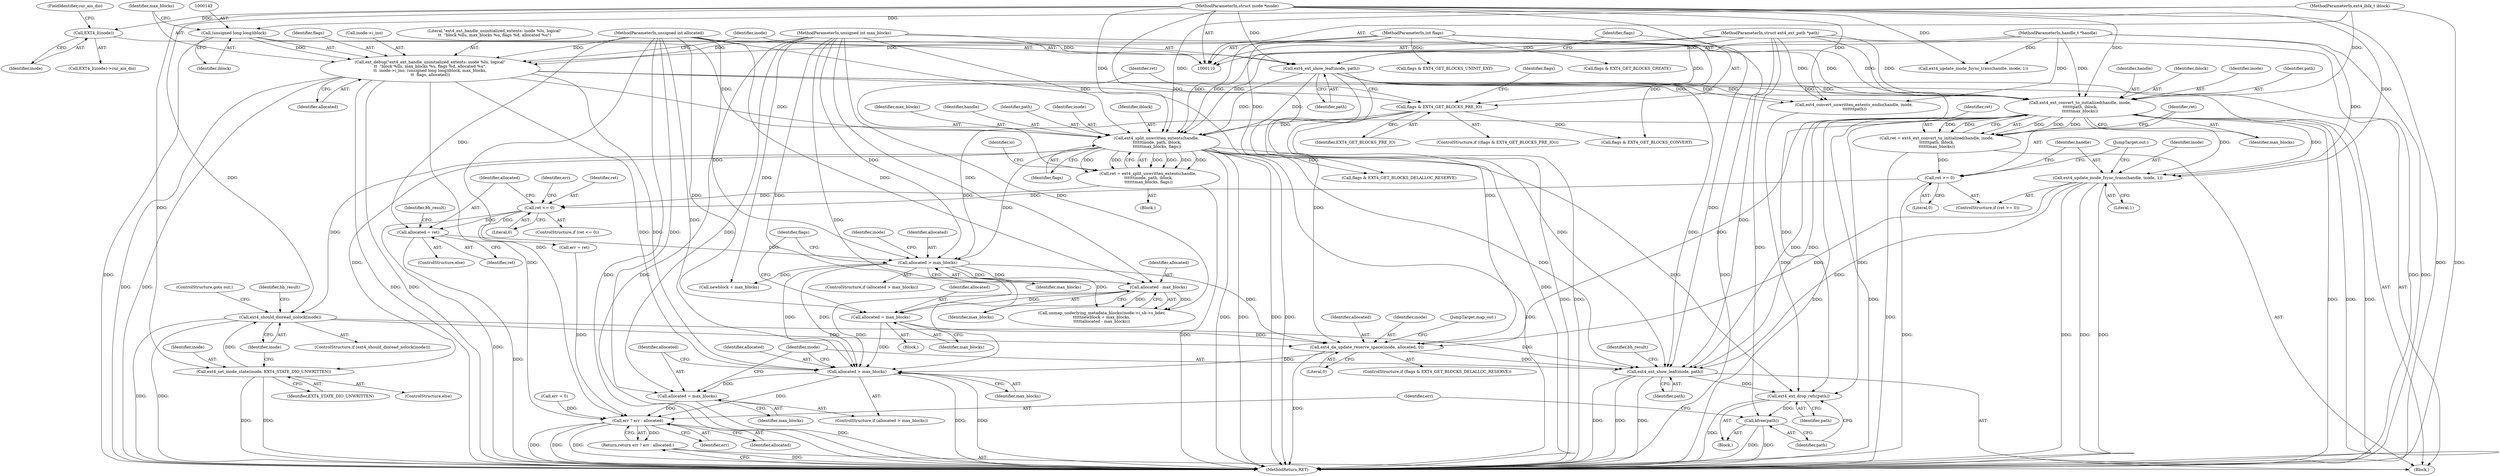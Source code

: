 digraph "0_linux_744692dc059845b2a3022119871846e74d4f6e11_0@API" {
"1000272" [label="(Call,ext4_da_update_reserve_space(inode, allocated, 0))"];
"1000176" [label="(Call,ext4_should_dioread_nolock(inode))"];
"1000157" [label="(Call,ext4_split_unwritten_extents(handle,\n \t\t\t\t\t\tinode, path, iblock,\n \t\t\t\t\t\tmax_blocks, flags))"];
"1000111" [label="(MethodParameterIn,handle_t *handle)"];
"1000147" [label="(Call,ext4_ext_show_leaf(inode, path))"];
"1000133" [label="(Call,EXT4_I(inode))"];
"1000112" [label="(MethodParameterIn,struct inode *inode)"];
"1000115" [label="(MethodParameterIn,struct ext4_ext_path *path)"];
"1000141" [label="(Call,(unsigned long long)iblock)"];
"1000113" [label="(MethodParameterIn,ext4_lblk_t iblock)"];
"1000136" [label="(Call,ext_debug(\"ext4_ext_handle_uninitialized_extents: inode %lu, logical\"\n\t\t  \"block %llu, max_blocks %u, flags %d, allocated %u\",\n\t\t  inode->i_ino, (unsigned long long)iblock, max_blocks,\n\t\t  flags, allocated))"];
"1000114" [label="(MethodParameterIn,unsigned int max_blocks)"];
"1000116" [label="(MethodParameterIn,int flags)"];
"1000117" [label="(MethodParameterIn,unsigned int allocated)"];
"1000151" [label="(Call,flags & EXT4_GET_BLOCKS_PRE_IO)"];
"1000172" [label="(Call,ext4_set_inode_state(inode, EXT4_STATE_DIO_UNWRITTEN))"];
"1000228" [label="(Call,ext4_update_inode_fsync_trans(handle, inode, 1))"];
"1000218" [label="(Call,ext4_ext_convert_to_initialized(handle, inode,\n\t\t\t\t\t\tpath, iblock,\n\t\t\t\t\t\tmax_blocks))"];
"1000265" [label="(Call,allocated = max_blocks)"];
"1000262" [label="(Call,allocated - max_blocks)"];
"1000249" [label="(Call,allocated > max_blocks)"];
"1000243" [label="(Call,allocated = ret)"];
"1000234" [label="(Call,ret <= 0)"];
"1000225" [label="(Call,ret >= 0)"];
"1000216" [label="(Call,ret = ext4_ext_convert_to_initialized(handle, inode,\n\t\t\t\t\t\tpath, iblock,\n\t\t\t\t\t\tmax_blocks))"];
"1000155" [label="(Call,ret = ext4_split_unwritten_extents(handle,\n \t\t\t\t\t\tinode, path, iblock,\n \t\t\t\t\t\tmax_blocks, flags))"];
"1000281" [label="(Call,allocated > max_blocks)"];
"1000284" [label="(Call,allocated = max_blocks)"];
"1000313" [label="(Call,err ? err : allocated)"];
"1000312" [label="(Return,return err ? err : allocated;)"];
"1000287" [label="(Call,ext4_ext_show_leaf(inode, path))"];
"1000308" [label="(Call,ext4_ext_drop_refs(path))"];
"1000310" [label="(Call,kfree(path))"];
"1000160" [label="(Identifier,path)"];
"1000173" [label="(Identifier,inode)"];
"1000222" [label="(Identifier,iblock)"];
"1000310" [label="(Call,kfree(path))"];
"1000133" [label="(Call,EXT4_I(inode))"];
"1000273" [label="(Identifier,inode)"];
"1000216" [label="(Call,ret = ext4_ext_convert_to_initialized(handle, inode,\n\t\t\t\t\t\tpath, iblock,\n\t\t\t\t\t\tmax_blocks))"];
"1000174" [label="(Identifier,EXT4_STATE_DIO_UNWRITTEN)"];
"1000242" [label="(ControlStructure,else)"];
"1000132" [label="(Call,EXT4_I(inode)->cur_aio_dio)"];
"1000269" [label="(Call,flags & EXT4_GET_BLOCKS_DELALLOC_RESERVE)"];
"1000315" [label="(Identifier,err)"];
"1000307" [label="(Block,)"];
"1000316" [label="(Identifier,allocated)"];
"1000287" [label="(Call,ext4_ext_show_leaf(inode, path))"];
"1000149" [label="(Identifier,path)"];
"1000226" [label="(Identifier,ret)"];
"1000225" [label="(Call,ret >= 0)"];
"1000220" [label="(Identifier,inode)"];
"1000223" [label="(Identifier,max_blocks)"];
"1000120" [label="(Block,)"];
"1000238" [label="(Call,err = ret)"];
"1000280" [label="(ControlStructure,if (allocated > max_blocks))"];
"1000267" [label="(Identifier,max_blocks)"];
"1000266" [label="(Identifier,allocated)"];
"1000159" [label="(Identifier,inode)"];
"1000208" [label="(Call,flags & EXT4_GET_BLOCKS_CREATE)"];
"1000231" [label="(Literal,1)"];
"1000270" [label="(Identifier,flags)"];
"1000116" [label="(MethodParameterIn,int flags)"];
"1000236" [label="(Literal,0)"];
"1000253" [label="(Call,unmap_underlying_metadata_blocks(inode->i_sb->s_bdev,\n\t\t\t\t\tnewblock + max_blocks,\n\t\t\t\t\tallocated - max_blocks))"];
"1000272" [label="(Call,ext4_da_update_reserve_space(inode, allocated, 0))"];
"1000251" [label="(Identifier,max_blocks)"];
"1000314" [label="(Identifier,err)"];
"1000126" [label="(Call,err = 0)"];
"1000152" [label="(Identifier,flags)"];
"1000154" [label="(Block,)"];
"1000268" [label="(ControlStructure,if (flags & EXT4_GET_BLOCKS_DELALLOC_RESERVE))"];
"1000264" [label="(Identifier,max_blocks)"];
"1000111" [label="(MethodParameterIn,handle_t *handle)"];
"1000262" [label="(Call,allocated - max_blocks)"];
"1000217" [label="(Identifier,ret)"];
"1000309" [label="(Identifier,path)"];
"1000148" [label="(Identifier,inode)"];
"1000235" [label="(Identifier,ret)"];
"1000289" [label="(Identifier,path)"];
"1000256" [label="(Identifier,inode)"];
"1000283" [label="(Identifier,max_blocks)"];
"1000286" [label="(Identifier,max_blocks)"];
"1000188" [label="(Call,ext4_convert_unwritten_extents_endio(handle, inode,\n \t\t\t\t\t\t\tpath))"];
"1000156" [label="(Identifier,ret)"];
"1000284" [label="(Call,allocated = max_blocks)"];
"1000134" [label="(Identifier,inode)"];
"1000145" [label="(Identifier,flags)"];
"1000285" [label="(Identifier,allocated)"];
"1000250" [label="(Identifier,allocated)"];
"1000161" [label="(Identifier,iblock)"];
"1000249" [label="(Call,allocated > max_blocks)"];
"1000141" [label="(Call,(unsigned long long)iblock)"];
"1000239" [label="(Identifier,err)"];
"1000313" [label="(Call,err ? err : allocated)"];
"1000281" [label="(Call,allocated > max_blocks)"];
"1000230" [label="(Identifier,inode)"];
"1000218" [label="(Call,ext4_ext_convert_to_initialized(handle, inode,\n\t\t\t\t\t\tpath, iblock,\n\t\t\t\t\t\tmax_blocks))"];
"1000221" [label="(Identifier,path)"];
"1000276" [label="(JumpTarget,map_out:)"];
"1000136" [label="(Call,ext_debug(\"ext4_ext_handle_uninitialized_extents: inode %lu, logical\"\n\t\t  \"block %llu, max_blocks %u, flags %d, allocated %u\",\n\t\t  inode->i_ino, (unsigned long long)iblock, max_blocks,\n\t\t  flags, allocated))"];
"1000151" [label="(Call,flags & EXT4_GET_BLOCKS_PRE_IO)"];
"1000229" [label="(Identifier,handle)"];
"1000177" [label="(Identifier,inode)"];
"1000244" [label="(Identifier,allocated)"];
"1000153" [label="(Identifier,EXT4_GET_BLOCKS_PRE_IO)"];
"1000233" [label="(ControlStructure,if (ret <= 0))"];
"1000219" [label="(Identifier,handle)"];
"1000274" [label="(Identifier,allocated)"];
"1000232" [label="(JumpTarget,out:)"];
"1000162" [label="(Identifier,max_blocks)"];
"1000202" [label="(Call,flags & EXT4_GET_BLOCKS_UNINIT_EXT)"];
"1000265" [label="(Call,allocated = max_blocks)"];
"1000275" [label="(Literal,0)"];
"1000150" [label="(ControlStructure,if ((flags & EXT4_GET_BLOCKS_PRE_IO)))"];
"1000143" [label="(Identifier,iblock)"];
"1000245" [label="(Identifier,ret)"];
"1000308" [label="(Call,ext4_ext_drop_refs(path))"];
"1000224" [label="(ControlStructure,if (ret >= 0))"];
"1000172" [label="(Call,ext4_set_inode_state(inode, EXT4_STATE_DIO_UNWRITTEN))"];
"1000144" [label="(Identifier,max_blocks)"];
"1000317" [label="(MethodReturn,RET)"];
"1000182" [label="(Call,flags & EXT4_GET_BLOCKS_CONVERT)"];
"1000117" [label="(MethodParameterIn,unsigned int allocated)"];
"1000114" [label="(MethodParameterIn,unsigned int max_blocks)"];
"1000183" [label="(Identifier,flags)"];
"1000247" [label="(Identifier,bh_result)"];
"1000138" [label="(Call,inode->i_ino)"];
"1000179" [label="(Identifier,bh_result)"];
"1000234" [label="(Call,ret <= 0)"];
"1000163" [label="(Identifier,flags)"];
"1000180" [label="(ControlStructure,goto out;)"];
"1000248" [label="(ControlStructure,if (allocated > max_blocks))"];
"1000263" [label="(Identifier,allocated)"];
"1000113" [label="(MethodParameterIn,ext4_lblk_t iblock)"];
"1000292" [label="(Identifier,bh_result)"];
"1000137" [label="(Literal,\"ext4_ext_handle_uninitialized_extents: inode %lu, logical\"\n\t\t  \"block %llu, max_blocks %u, flags %d, allocated %u\")"];
"1000158" [label="(Identifier,handle)"];
"1000312" [label="(Return,return err ? err : allocated;)"];
"1000196" [label="(Call,ext4_update_inode_fsync_trans(handle, inode, 1))"];
"1000282" [label="(Identifier,allocated)"];
"1000157" [label="(Call,ext4_split_unwritten_extents(handle,\n \t\t\t\t\t\tinode, path, iblock,\n \t\t\t\t\t\tmax_blocks, flags))"];
"1000228" [label="(Call,ext4_update_inode_fsync_trans(handle, inode, 1))"];
"1000176" [label="(Call,ext4_should_dioread_nolock(inode))"];
"1000252" [label="(Block,)"];
"1000227" [label="(Literal,0)"];
"1000311" [label="(Identifier,path)"];
"1000146" [label="(Identifier,allocated)"];
"1000259" [label="(Call,newblock + max_blocks)"];
"1000115" [label="(MethodParameterIn,struct ext4_ext_path *path)"];
"1000171" [label="(ControlStructure,else)"];
"1000147" [label="(Call,ext4_ext_show_leaf(inode, path))"];
"1000288" [label="(Identifier,inode)"];
"1000155" [label="(Call,ret = ext4_split_unwritten_extents(handle,\n \t\t\t\t\t\tinode, path, iblock,\n \t\t\t\t\t\tmax_blocks, flags))"];
"1000112" [label="(MethodParameterIn,struct inode *inode)"];
"1000135" [label="(FieldIdentifier,cur_aio_dio)"];
"1000165" [label="(Identifier,io)"];
"1000243" [label="(Call,allocated = ret)"];
"1000175" [label="(ControlStructure,if (ext4_should_dioread_nolock(inode)))"];
"1000272" -> "1000268"  [label="AST: "];
"1000272" -> "1000275"  [label="CFG: "];
"1000273" -> "1000272"  [label="AST: "];
"1000274" -> "1000272"  [label="AST: "];
"1000275" -> "1000272"  [label="AST: "];
"1000276" -> "1000272"  [label="CFG: "];
"1000272" -> "1000317"  [label="DDG: "];
"1000176" -> "1000272"  [label="DDG: "];
"1000228" -> "1000272"  [label="DDG: "];
"1000218" -> "1000272"  [label="DDG: "];
"1000112" -> "1000272"  [label="DDG: "];
"1000265" -> "1000272"  [label="DDG: "];
"1000249" -> "1000272"  [label="DDG: "];
"1000117" -> "1000272"  [label="DDG: "];
"1000272" -> "1000281"  [label="DDG: "];
"1000272" -> "1000287"  [label="DDG: "];
"1000176" -> "1000175"  [label="AST: "];
"1000176" -> "1000177"  [label="CFG: "];
"1000177" -> "1000176"  [label="AST: "];
"1000179" -> "1000176"  [label="CFG: "];
"1000180" -> "1000176"  [label="CFG: "];
"1000176" -> "1000317"  [label="DDG: "];
"1000176" -> "1000317"  [label="DDG: "];
"1000157" -> "1000176"  [label="DDG: "];
"1000172" -> "1000176"  [label="DDG: "];
"1000112" -> "1000176"  [label="DDG: "];
"1000176" -> "1000287"  [label="DDG: "];
"1000157" -> "1000155"  [label="AST: "];
"1000157" -> "1000163"  [label="CFG: "];
"1000158" -> "1000157"  [label="AST: "];
"1000159" -> "1000157"  [label="AST: "];
"1000160" -> "1000157"  [label="AST: "];
"1000161" -> "1000157"  [label="AST: "];
"1000162" -> "1000157"  [label="AST: "];
"1000163" -> "1000157"  [label="AST: "];
"1000155" -> "1000157"  [label="CFG: "];
"1000157" -> "1000317"  [label="DDG: "];
"1000157" -> "1000317"  [label="DDG: "];
"1000157" -> "1000317"  [label="DDG: "];
"1000157" -> "1000317"  [label="DDG: "];
"1000157" -> "1000317"  [label="DDG: "];
"1000157" -> "1000155"  [label="DDG: "];
"1000157" -> "1000155"  [label="DDG: "];
"1000157" -> "1000155"  [label="DDG: "];
"1000157" -> "1000155"  [label="DDG: "];
"1000157" -> "1000155"  [label="DDG: "];
"1000157" -> "1000155"  [label="DDG: "];
"1000111" -> "1000157"  [label="DDG: "];
"1000147" -> "1000157"  [label="DDG: "];
"1000147" -> "1000157"  [label="DDG: "];
"1000112" -> "1000157"  [label="DDG: "];
"1000115" -> "1000157"  [label="DDG: "];
"1000141" -> "1000157"  [label="DDG: "];
"1000113" -> "1000157"  [label="DDG: "];
"1000136" -> "1000157"  [label="DDG: "];
"1000114" -> "1000157"  [label="DDG: "];
"1000151" -> "1000157"  [label="DDG: "];
"1000116" -> "1000157"  [label="DDG: "];
"1000157" -> "1000172"  [label="DDG: "];
"1000157" -> "1000249"  [label="DDG: "];
"1000157" -> "1000269"  [label="DDG: "];
"1000157" -> "1000287"  [label="DDG: "];
"1000157" -> "1000308"  [label="DDG: "];
"1000111" -> "1000110"  [label="AST: "];
"1000111" -> "1000317"  [label="DDG: "];
"1000111" -> "1000188"  [label="DDG: "];
"1000111" -> "1000196"  [label="DDG: "];
"1000111" -> "1000218"  [label="DDG: "];
"1000111" -> "1000228"  [label="DDG: "];
"1000147" -> "1000120"  [label="AST: "];
"1000147" -> "1000149"  [label="CFG: "];
"1000148" -> "1000147"  [label="AST: "];
"1000149" -> "1000147"  [label="AST: "];
"1000152" -> "1000147"  [label="CFG: "];
"1000147" -> "1000317"  [label="DDG: "];
"1000133" -> "1000147"  [label="DDG: "];
"1000112" -> "1000147"  [label="DDG: "];
"1000115" -> "1000147"  [label="DDG: "];
"1000147" -> "1000188"  [label="DDG: "];
"1000147" -> "1000188"  [label="DDG: "];
"1000147" -> "1000218"  [label="DDG: "];
"1000147" -> "1000218"  [label="DDG: "];
"1000147" -> "1000287"  [label="DDG: "];
"1000147" -> "1000287"  [label="DDG: "];
"1000133" -> "1000132"  [label="AST: "];
"1000133" -> "1000134"  [label="CFG: "];
"1000134" -> "1000133"  [label="AST: "];
"1000135" -> "1000133"  [label="CFG: "];
"1000112" -> "1000133"  [label="DDG: "];
"1000112" -> "1000110"  [label="AST: "];
"1000112" -> "1000317"  [label="DDG: "];
"1000112" -> "1000172"  [label="DDG: "];
"1000112" -> "1000188"  [label="DDG: "];
"1000112" -> "1000196"  [label="DDG: "];
"1000112" -> "1000218"  [label="DDG: "];
"1000112" -> "1000228"  [label="DDG: "];
"1000112" -> "1000287"  [label="DDG: "];
"1000115" -> "1000110"  [label="AST: "];
"1000115" -> "1000317"  [label="DDG: "];
"1000115" -> "1000188"  [label="DDG: "];
"1000115" -> "1000218"  [label="DDG: "];
"1000115" -> "1000287"  [label="DDG: "];
"1000115" -> "1000308"  [label="DDG: "];
"1000115" -> "1000310"  [label="DDG: "];
"1000141" -> "1000136"  [label="AST: "];
"1000141" -> "1000143"  [label="CFG: "];
"1000142" -> "1000141"  [label="AST: "];
"1000143" -> "1000141"  [label="AST: "];
"1000144" -> "1000141"  [label="CFG: "];
"1000141" -> "1000317"  [label="DDG: "];
"1000141" -> "1000136"  [label="DDG: "];
"1000113" -> "1000141"  [label="DDG: "];
"1000141" -> "1000218"  [label="DDG: "];
"1000113" -> "1000110"  [label="AST: "];
"1000113" -> "1000317"  [label="DDG: "];
"1000113" -> "1000218"  [label="DDG: "];
"1000136" -> "1000120"  [label="AST: "];
"1000136" -> "1000146"  [label="CFG: "];
"1000137" -> "1000136"  [label="AST: "];
"1000138" -> "1000136"  [label="AST: "];
"1000144" -> "1000136"  [label="AST: "];
"1000145" -> "1000136"  [label="AST: "];
"1000146" -> "1000136"  [label="AST: "];
"1000148" -> "1000136"  [label="CFG: "];
"1000136" -> "1000317"  [label="DDG: "];
"1000136" -> "1000317"  [label="DDG: "];
"1000136" -> "1000317"  [label="DDG: "];
"1000136" -> "1000317"  [label="DDG: "];
"1000114" -> "1000136"  [label="DDG: "];
"1000116" -> "1000136"  [label="DDG: "];
"1000117" -> "1000136"  [label="DDG: "];
"1000136" -> "1000151"  [label="DDG: "];
"1000136" -> "1000218"  [label="DDG: "];
"1000136" -> "1000281"  [label="DDG: "];
"1000136" -> "1000281"  [label="DDG: "];
"1000136" -> "1000313"  [label="DDG: "];
"1000114" -> "1000110"  [label="AST: "];
"1000114" -> "1000317"  [label="DDG: "];
"1000114" -> "1000218"  [label="DDG: "];
"1000114" -> "1000249"  [label="DDG: "];
"1000114" -> "1000253"  [label="DDG: "];
"1000114" -> "1000259"  [label="DDG: "];
"1000114" -> "1000262"  [label="DDG: "];
"1000114" -> "1000265"  [label="DDG: "];
"1000114" -> "1000281"  [label="DDG: "];
"1000114" -> "1000284"  [label="DDG: "];
"1000116" -> "1000110"  [label="AST: "];
"1000116" -> "1000317"  [label="DDG: "];
"1000116" -> "1000151"  [label="DDG: "];
"1000116" -> "1000182"  [label="DDG: "];
"1000116" -> "1000202"  [label="DDG: "];
"1000116" -> "1000208"  [label="DDG: "];
"1000116" -> "1000269"  [label="DDG: "];
"1000117" -> "1000110"  [label="AST: "];
"1000117" -> "1000317"  [label="DDG: "];
"1000117" -> "1000243"  [label="DDG: "];
"1000117" -> "1000249"  [label="DDG: "];
"1000117" -> "1000262"  [label="DDG: "];
"1000117" -> "1000265"  [label="DDG: "];
"1000117" -> "1000281"  [label="DDG: "];
"1000117" -> "1000284"  [label="DDG: "];
"1000117" -> "1000313"  [label="DDG: "];
"1000151" -> "1000150"  [label="AST: "];
"1000151" -> "1000153"  [label="CFG: "];
"1000152" -> "1000151"  [label="AST: "];
"1000153" -> "1000151"  [label="AST: "];
"1000156" -> "1000151"  [label="CFG: "];
"1000183" -> "1000151"  [label="CFG: "];
"1000151" -> "1000317"  [label="DDG: "];
"1000151" -> "1000317"  [label="DDG: "];
"1000151" -> "1000182"  [label="DDG: "];
"1000172" -> "1000171"  [label="AST: "];
"1000172" -> "1000174"  [label="CFG: "];
"1000173" -> "1000172"  [label="AST: "];
"1000174" -> "1000172"  [label="AST: "];
"1000177" -> "1000172"  [label="CFG: "];
"1000172" -> "1000317"  [label="DDG: "];
"1000172" -> "1000317"  [label="DDG: "];
"1000228" -> "1000224"  [label="AST: "];
"1000228" -> "1000231"  [label="CFG: "];
"1000229" -> "1000228"  [label="AST: "];
"1000230" -> "1000228"  [label="AST: "];
"1000231" -> "1000228"  [label="AST: "];
"1000232" -> "1000228"  [label="CFG: "];
"1000228" -> "1000317"  [label="DDG: "];
"1000228" -> "1000317"  [label="DDG: "];
"1000228" -> "1000317"  [label="DDG: "];
"1000218" -> "1000228"  [label="DDG: "];
"1000218" -> "1000228"  [label="DDG: "];
"1000228" -> "1000287"  [label="DDG: "];
"1000218" -> "1000216"  [label="AST: "];
"1000218" -> "1000223"  [label="CFG: "];
"1000219" -> "1000218"  [label="AST: "];
"1000220" -> "1000218"  [label="AST: "];
"1000221" -> "1000218"  [label="AST: "];
"1000222" -> "1000218"  [label="AST: "];
"1000223" -> "1000218"  [label="AST: "];
"1000216" -> "1000218"  [label="CFG: "];
"1000218" -> "1000317"  [label="DDG: "];
"1000218" -> "1000317"  [label="DDG: "];
"1000218" -> "1000317"  [label="DDG: "];
"1000218" -> "1000317"  [label="DDG: "];
"1000218" -> "1000317"  [label="DDG: "];
"1000218" -> "1000216"  [label="DDG: "];
"1000218" -> "1000216"  [label="DDG: "];
"1000218" -> "1000216"  [label="DDG: "];
"1000218" -> "1000216"  [label="DDG: "];
"1000218" -> "1000216"  [label="DDG: "];
"1000218" -> "1000249"  [label="DDG: "];
"1000218" -> "1000287"  [label="DDG: "];
"1000218" -> "1000287"  [label="DDG: "];
"1000218" -> "1000308"  [label="DDG: "];
"1000265" -> "1000252"  [label="AST: "];
"1000265" -> "1000267"  [label="CFG: "];
"1000266" -> "1000265"  [label="AST: "];
"1000267" -> "1000265"  [label="AST: "];
"1000270" -> "1000265"  [label="CFG: "];
"1000262" -> "1000265"  [label="DDG: "];
"1000265" -> "1000281"  [label="DDG: "];
"1000262" -> "1000253"  [label="AST: "];
"1000262" -> "1000264"  [label="CFG: "];
"1000263" -> "1000262"  [label="AST: "];
"1000264" -> "1000262"  [label="AST: "];
"1000253" -> "1000262"  [label="CFG: "];
"1000262" -> "1000253"  [label="DDG: "];
"1000262" -> "1000253"  [label="DDG: "];
"1000249" -> "1000262"  [label="DDG: "];
"1000249" -> "1000262"  [label="DDG: "];
"1000262" -> "1000281"  [label="DDG: "];
"1000249" -> "1000248"  [label="AST: "];
"1000249" -> "1000251"  [label="CFG: "];
"1000250" -> "1000249"  [label="AST: "];
"1000251" -> "1000249"  [label="AST: "];
"1000256" -> "1000249"  [label="CFG: "];
"1000270" -> "1000249"  [label="CFG: "];
"1000243" -> "1000249"  [label="DDG: "];
"1000249" -> "1000253"  [label="DDG: "];
"1000249" -> "1000259"  [label="DDG: "];
"1000249" -> "1000281"  [label="DDG: "];
"1000249" -> "1000281"  [label="DDG: "];
"1000243" -> "1000242"  [label="AST: "];
"1000243" -> "1000245"  [label="CFG: "];
"1000244" -> "1000243"  [label="AST: "];
"1000245" -> "1000243"  [label="AST: "];
"1000247" -> "1000243"  [label="CFG: "];
"1000243" -> "1000317"  [label="DDG: "];
"1000234" -> "1000243"  [label="DDG: "];
"1000234" -> "1000233"  [label="AST: "];
"1000234" -> "1000236"  [label="CFG: "];
"1000235" -> "1000234"  [label="AST: "];
"1000236" -> "1000234"  [label="AST: "];
"1000239" -> "1000234"  [label="CFG: "];
"1000244" -> "1000234"  [label="CFG: "];
"1000234" -> "1000317"  [label="DDG: "];
"1000225" -> "1000234"  [label="DDG: "];
"1000155" -> "1000234"  [label="DDG: "];
"1000234" -> "1000238"  [label="DDG: "];
"1000225" -> "1000224"  [label="AST: "];
"1000225" -> "1000227"  [label="CFG: "];
"1000226" -> "1000225"  [label="AST: "];
"1000227" -> "1000225"  [label="AST: "];
"1000229" -> "1000225"  [label="CFG: "];
"1000232" -> "1000225"  [label="CFG: "];
"1000225" -> "1000317"  [label="DDG: "];
"1000216" -> "1000225"  [label="DDG: "];
"1000216" -> "1000120"  [label="AST: "];
"1000217" -> "1000216"  [label="AST: "];
"1000226" -> "1000216"  [label="CFG: "];
"1000216" -> "1000317"  [label="DDG: "];
"1000155" -> "1000154"  [label="AST: "];
"1000156" -> "1000155"  [label="AST: "];
"1000165" -> "1000155"  [label="CFG: "];
"1000155" -> "1000317"  [label="DDG: "];
"1000281" -> "1000280"  [label="AST: "];
"1000281" -> "1000283"  [label="CFG: "];
"1000282" -> "1000281"  [label="AST: "];
"1000283" -> "1000281"  [label="AST: "];
"1000285" -> "1000281"  [label="CFG: "];
"1000288" -> "1000281"  [label="CFG: "];
"1000281" -> "1000317"  [label="DDG: "];
"1000281" -> "1000317"  [label="DDG: "];
"1000281" -> "1000284"  [label="DDG: "];
"1000281" -> "1000313"  [label="DDG: "];
"1000284" -> "1000280"  [label="AST: "];
"1000284" -> "1000286"  [label="CFG: "];
"1000285" -> "1000284"  [label="AST: "];
"1000286" -> "1000284"  [label="AST: "];
"1000288" -> "1000284"  [label="CFG: "];
"1000284" -> "1000317"  [label="DDG: "];
"1000284" -> "1000313"  [label="DDG: "];
"1000313" -> "1000312"  [label="AST: "];
"1000313" -> "1000315"  [label="CFG: "];
"1000313" -> "1000316"  [label="CFG: "];
"1000314" -> "1000313"  [label="AST: "];
"1000315" -> "1000313"  [label="AST: "];
"1000316" -> "1000313"  [label="AST: "];
"1000312" -> "1000313"  [label="CFG: "];
"1000313" -> "1000317"  [label="DDG: "];
"1000313" -> "1000317"  [label="DDG: "];
"1000313" -> "1000317"  [label="DDG: "];
"1000313" -> "1000312"  [label="DDG: "];
"1000238" -> "1000313"  [label="DDG: "];
"1000126" -> "1000313"  [label="DDG: "];
"1000312" -> "1000120"  [label="AST: "];
"1000317" -> "1000312"  [label="CFG: "];
"1000312" -> "1000317"  [label="DDG: "];
"1000287" -> "1000120"  [label="AST: "];
"1000287" -> "1000289"  [label="CFG: "];
"1000288" -> "1000287"  [label="AST: "];
"1000289" -> "1000287"  [label="AST: "];
"1000292" -> "1000287"  [label="CFG: "];
"1000287" -> "1000317"  [label="DDG: "];
"1000287" -> "1000317"  [label="DDG: "];
"1000287" -> "1000317"  [label="DDG: "];
"1000287" -> "1000308"  [label="DDG: "];
"1000308" -> "1000307"  [label="AST: "];
"1000308" -> "1000309"  [label="CFG: "];
"1000309" -> "1000308"  [label="AST: "];
"1000311" -> "1000308"  [label="CFG: "];
"1000308" -> "1000317"  [label="DDG: "];
"1000188" -> "1000308"  [label="DDG: "];
"1000308" -> "1000310"  [label="DDG: "];
"1000310" -> "1000307"  [label="AST: "];
"1000310" -> "1000311"  [label="CFG: "];
"1000311" -> "1000310"  [label="AST: "];
"1000314" -> "1000310"  [label="CFG: "];
"1000310" -> "1000317"  [label="DDG: "];
"1000310" -> "1000317"  [label="DDG: "];
}
